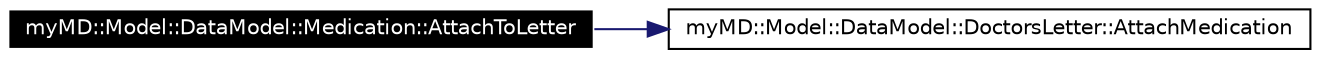 digraph G
{
  edge [fontname="Helvetica",fontsize=10,labelfontname="Helvetica",labelfontsize=10];
  node [fontname="Helvetica",fontsize=10,shape=record];
  rankdir=LR;
  Node1 [label="myMD::Model::DataModel::Medication::AttachToLetter",height=0.2,width=0.4,color="white", fillcolor="black", style="filled" fontcolor="white"];
  Node1 -> Node2 [color="midnightblue",fontsize=10,style="solid"];
  Node2 [label="myMD::Model::DataModel::DoctorsLetter::AttachMedication",height=0.2,width=0.4,color="black", fillcolor="white", style="filled",URL="$dc/d86/classmy_m_d_1_1_model_1_1_data_model_1_1_doctors_letter.html#c6c9d35845c1c0e4c389656215df6e2e"];
}
